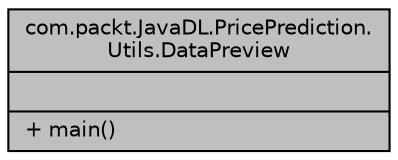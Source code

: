 digraph "com.packt.JavaDL.PricePrediction.Utils.DataPreview"
{
  edge [fontname="Helvetica",fontsize="10",labelfontname="Helvetica",labelfontsize="10"];
  node [fontname="Helvetica",fontsize="10",shape=record];
  Node1 [label="{com.packt.JavaDL.PricePrediction.\lUtils.DataPreview\n||+ main()\l}",height=0.2,width=0.4,color="black", fillcolor="grey75", style="filled", fontcolor="black"];
}
